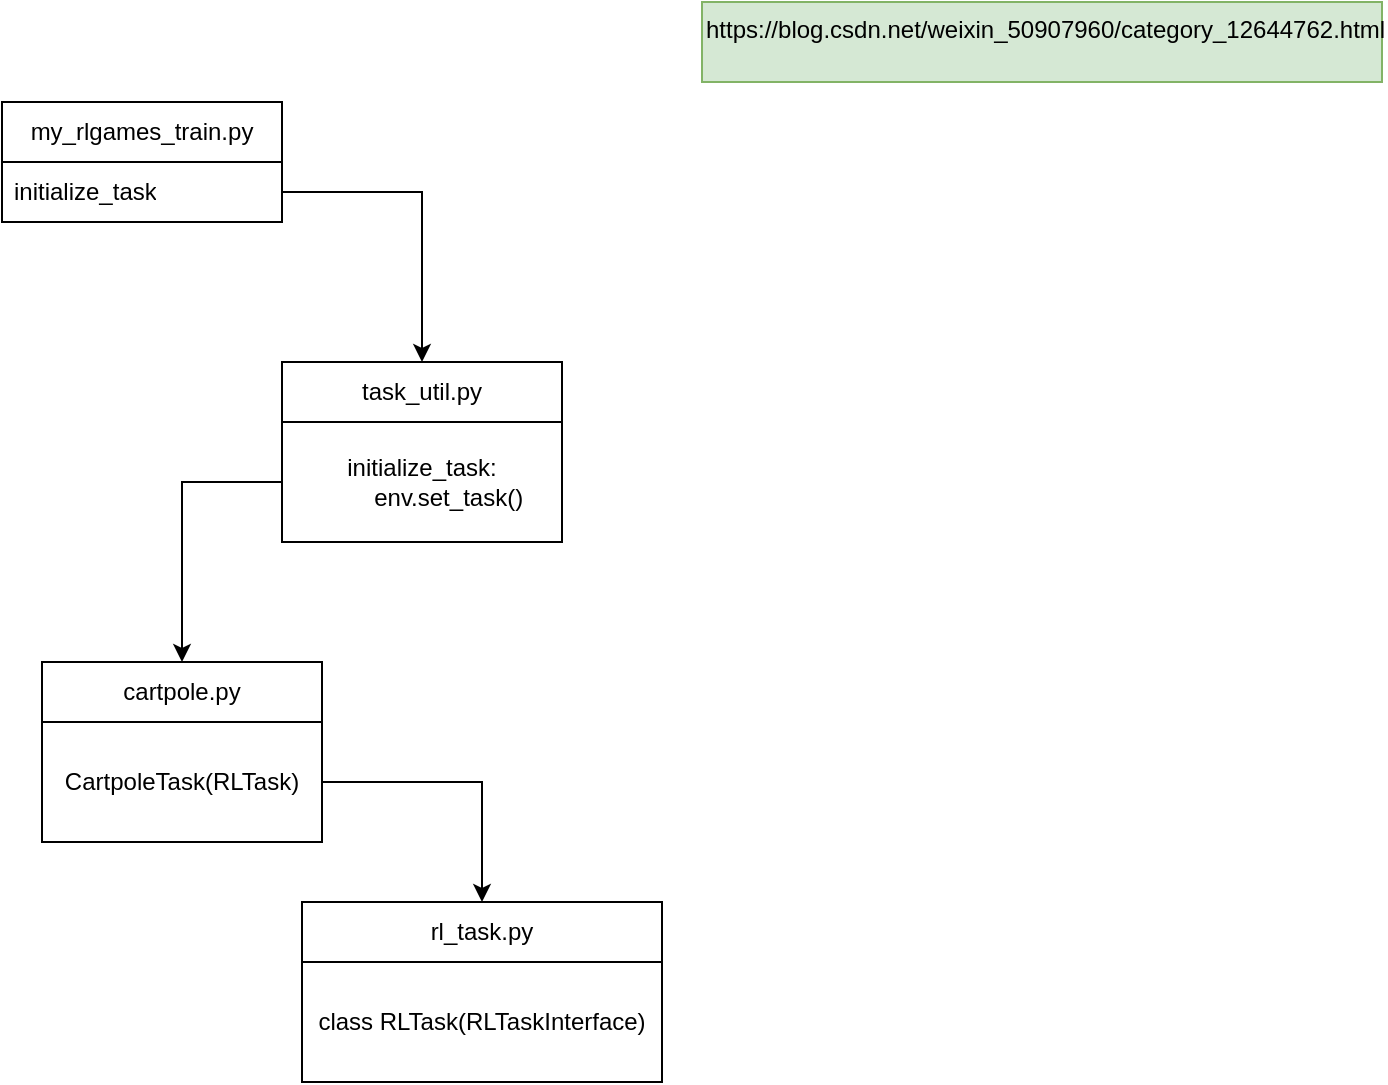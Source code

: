 <mxfile version="24.3.1" type="github">
  <diagram name="Page-1" id="lyASNQNYgEOY33pdEkeG">
    <mxGraphModel dx="996" dy="790" grid="1" gridSize="10" guides="1" tooltips="1" connect="1" arrows="1" fold="1" page="1" pageScale="1" pageWidth="850" pageHeight="1100" math="0" shadow="0">
      <root>
        <mxCell id="0" />
        <mxCell id="1" parent="0" />
        <mxCell id="7BTzQu4oncoKRNLVJy2T-1" value="my_rlgames_train.py" style="swimlane;fontStyle=0;childLayout=stackLayout;horizontal=1;startSize=30;horizontalStack=0;resizeParent=1;resizeParentMax=0;resizeLast=0;collapsible=1;marginBottom=0;whiteSpace=wrap;html=1;" parent="1" vertex="1">
          <mxGeometry x="100" y="350" width="140" height="60" as="geometry" />
        </mxCell>
        <mxCell id="7BTzQu4oncoKRNLVJy2T-3" value="initialize_task" style="text;strokeColor=none;fillColor=none;align=left;verticalAlign=middle;spacingLeft=4;spacingRight=4;overflow=hidden;points=[[0,0.5],[1,0.5]];portConstraint=eastwest;rotatable=0;whiteSpace=wrap;html=1;" parent="7BTzQu4oncoKRNLVJy2T-1" vertex="1">
          <mxGeometry y="30" width="140" height="30" as="geometry" />
        </mxCell>
        <mxCell id="7BTzQu4oncoKRNLVJy2T-8" value="task_util.py" style="swimlane;fontStyle=0;childLayout=stackLayout;horizontal=1;startSize=30;horizontalStack=0;resizeParent=1;resizeParentMax=0;resizeLast=0;collapsible=1;marginBottom=0;whiteSpace=wrap;html=1;" parent="1" vertex="1">
          <mxGeometry x="240" y="480" width="140" height="90" as="geometry" />
        </mxCell>
        <mxCell id="7BTzQu4oncoKRNLVJy2T-9" value="initialize_task:&lt;br&gt;&lt;span style=&quot;white-space: pre;&quot;&gt;&#x9;&lt;/span&gt;env.set_task()" style="text;strokeColor=none;fillColor=none;align=center;verticalAlign=middle;spacingLeft=4;spacingRight=4;overflow=hidden;points=[[0,0.5],[1,0.5]];portConstraint=eastwest;rotatable=0;whiteSpace=wrap;html=1;" parent="7BTzQu4oncoKRNLVJy2T-8" vertex="1">
          <mxGeometry y="30" width="140" height="60" as="geometry" />
        </mxCell>
        <mxCell id="7BTzQu4oncoKRNLVJy2T-12" style="edgeStyle=orthogonalEdgeStyle;rounded=0;orthogonalLoop=1;jettySize=auto;html=1;exitX=1;exitY=0.5;exitDx=0;exitDy=0;entryX=0.5;entryY=0;entryDx=0;entryDy=0;" parent="1" source="7BTzQu4oncoKRNLVJy2T-3" target="7BTzQu4oncoKRNLVJy2T-8" edge="1">
          <mxGeometry relative="1" as="geometry" />
        </mxCell>
        <mxCell id="7BTzQu4oncoKRNLVJy2T-14" value="cartpole.py" style="swimlane;fontStyle=0;childLayout=stackLayout;horizontal=1;startSize=30;horizontalStack=0;resizeParent=1;resizeParentMax=0;resizeLast=0;collapsible=1;marginBottom=0;whiteSpace=wrap;html=1;" parent="1" vertex="1">
          <mxGeometry x="120" y="630" width="140" height="90" as="geometry" />
        </mxCell>
        <mxCell id="7BTzQu4oncoKRNLVJy2T-15" value="CartpoleTask(RLTask)" style="text;strokeColor=none;fillColor=none;align=center;verticalAlign=middle;spacingLeft=4;spacingRight=4;overflow=hidden;points=[[0,0.5],[1,0.5]];portConstraint=eastwest;rotatable=0;whiteSpace=wrap;html=1;" parent="7BTzQu4oncoKRNLVJy2T-14" vertex="1">
          <mxGeometry y="30" width="140" height="60" as="geometry" />
        </mxCell>
        <mxCell id="7BTzQu4oncoKRNLVJy2T-16" style="edgeStyle=orthogonalEdgeStyle;rounded=0;orthogonalLoop=1;jettySize=auto;html=1;" parent="1" source="7BTzQu4oncoKRNLVJy2T-9" target="7BTzQu4oncoKRNLVJy2T-14" edge="1">
          <mxGeometry relative="1" as="geometry" />
        </mxCell>
        <mxCell id="7BTzQu4oncoKRNLVJy2T-17" value="rl_task.py" style="swimlane;fontStyle=0;childLayout=stackLayout;horizontal=1;startSize=30;horizontalStack=0;resizeParent=1;resizeParentMax=0;resizeLast=0;collapsible=1;marginBottom=0;whiteSpace=wrap;html=1;" parent="1" vertex="1">
          <mxGeometry x="250" y="750" width="180" height="90" as="geometry" />
        </mxCell>
        <mxCell id="7BTzQu4oncoKRNLVJy2T-18" value="class RLTask(RLTaskInterface)" style="text;strokeColor=none;fillColor=none;align=center;verticalAlign=middle;spacingLeft=4;spacingRight=4;overflow=hidden;points=[[0,0.5],[1,0.5]];portConstraint=eastwest;rotatable=0;whiteSpace=wrap;html=1;" parent="7BTzQu4oncoKRNLVJy2T-17" vertex="1">
          <mxGeometry y="30" width="180" height="60" as="geometry" />
        </mxCell>
        <mxCell id="7BTzQu4oncoKRNLVJy2T-19" style="edgeStyle=orthogonalEdgeStyle;rounded=0;orthogonalLoop=1;jettySize=auto;html=1;exitX=1;exitY=0.5;exitDx=0;exitDy=0;entryX=0.5;entryY=0;entryDx=0;entryDy=0;" parent="1" source="7BTzQu4oncoKRNLVJy2T-15" target="7BTzQu4oncoKRNLVJy2T-17" edge="1">
          <mxGeometry relative="1" as="geometry" />
        </mxCell>
        <UserObject label="https://blog.csdn.net/weixin_50907960/category_12644762.html" link="https://blog.csdn.net/weixin_50907960/category_12644762.html" id="nwTGPllOhHtTLhKoqNgu-2">
          <mxCell style="text;whiteSpace=wrap;fillColor=#d5e8d4;strokeColor=#82b366;" vertex="1" parent="1">
            <mxGeometry x="450" y="300" width="340" height="40" as="geometry" />
          </mxCell>
        </UserObject>
      </root>
    </mxGraphModel>
  </diagram>
</mxfile>
